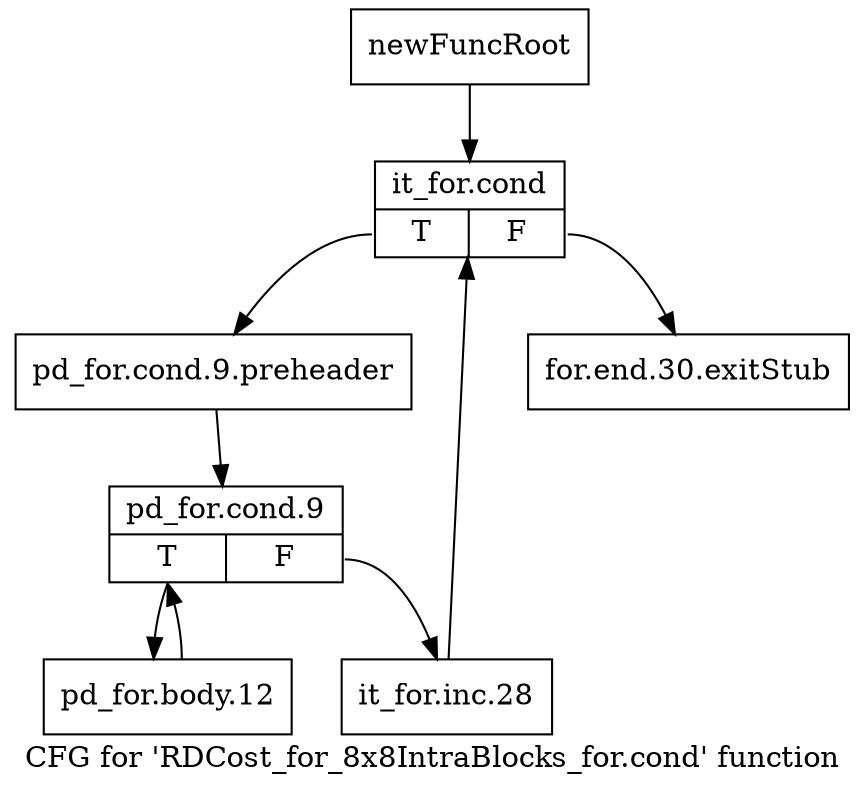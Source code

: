 digraph "CFG for 'RDCost_for_8x8IntraBlocks_for.cond' function" {
	label="CFG for 'RDCost_for_8x8IntraBlocks_for.cond' function";

	Node0x2f55e10 [shape=record,label="{newFuncRoot}"];
	Node0x2f55e10 -> Node0x2f55eb0;
	Node0x2f55e60 [shape=record,label="{for.end.30.exitStub}"];
	Node0x2f55eb0 [shape=record,label="{it_for.cond|{<s0>T|<s1>F}}"];
	Node0x2f55eb0:s0 -> Node0x2f55f00;
	Node0x2f55eb0:s1 -> Node0x2f55e60;
	Node0x2f55f00 [shape=record,label="{pd_for.cond.9.preheader}"];
	Node0x2f55f00 -> Node0x2f55f50;
	Node0x2f55f50 [shape=record,label="{pd_for.cond.9|{<s0>T|<s1>F}}"];
	Node0x2f55f50:s0 -> Node0x2f55ff0;
	Node0x2f55f50:s1 -> Node0x2f55fa0;
	Node0x2f55fa0 [shape=record,label="{it_for.inc.28}"];
	Node0x2f55fa0 -> Node0x2f55eb0;
	Node0x2f55ff0 [shape=record,label="{pd_for.body.12}"];
	Node0x2f55ff0 -> Node0x2f55f50;
}
